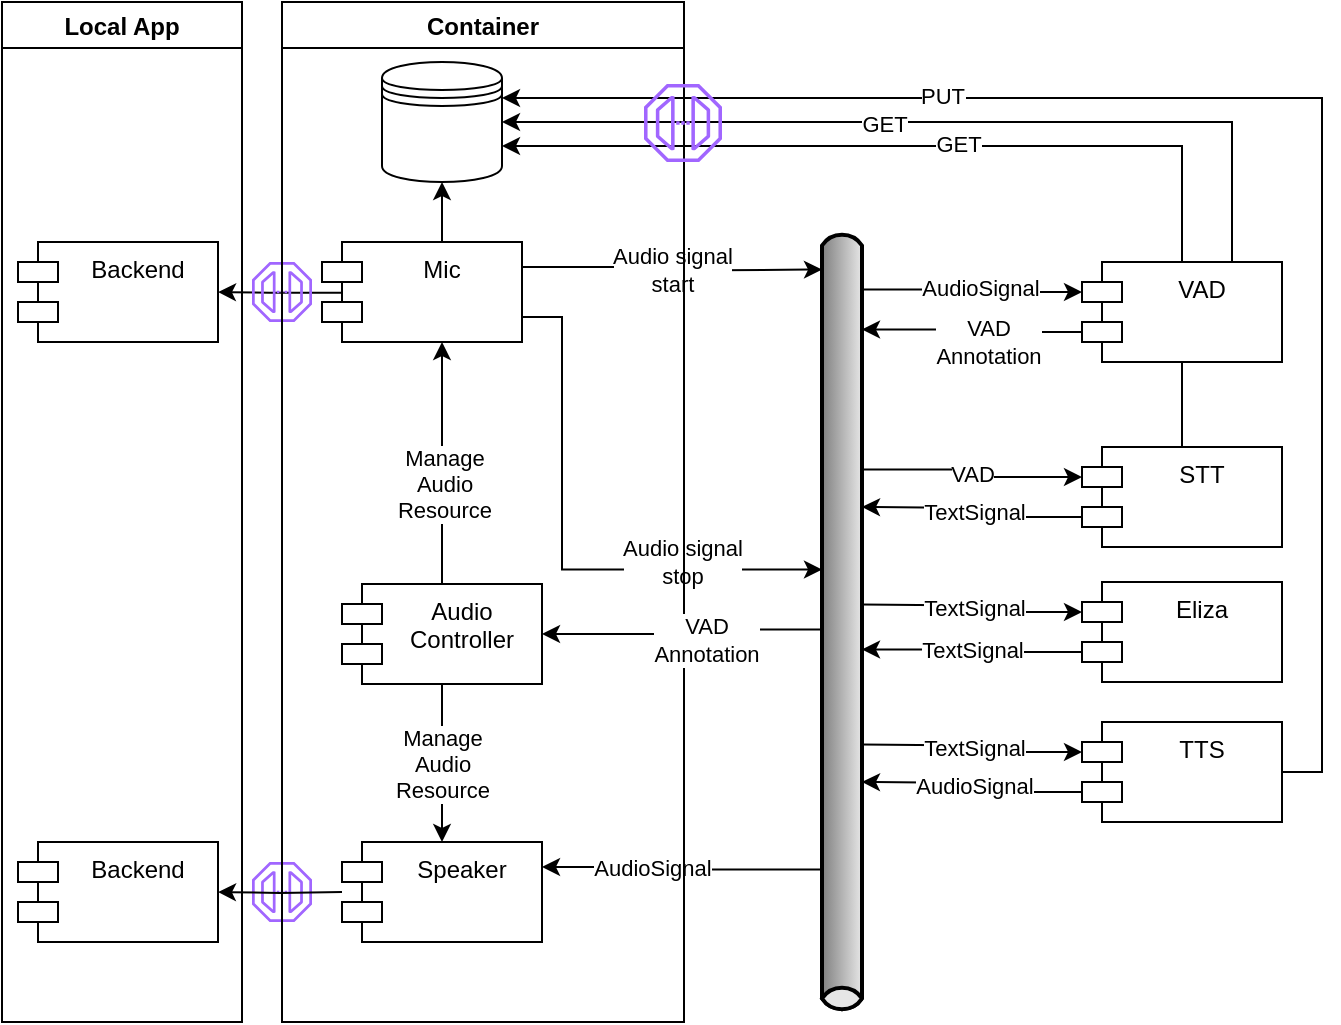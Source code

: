<mxfile version="15.2.7" type="device"><diagram id="Zr7V08PuUnPLeEfGgtiN" name="Page-1"><mxGraphModel dx="1172" dy="658" grid="1" gridSize="10" guides="1" tooltips="1" connect="1" arrows="1" fold="1" page="1" pageScale="1" pageWidth="1169" pageHeight="827" math="0" shadow="0"><root><mxCell id="0"/><mxCell id="1" parent="0"/><mxCell id="j-qPLIsldFIht5pisLqD-39" value="" style="sketch=0;outlineConnect=0;fontColor=#232F3E;gradientColor=none;fillColor=#A166FF;strokeColor=none;dashed=0;verticalLabelPosition=bottom;verticalAlign=top;align=center;html=1;fontSize=12;fontStyle=0;aspect=fixed;pointerEvents=1;shape=mxgraph.aws4.endpoint;" parent="1" vertex="1"><mxGeometry x="145" y="440" width="30" height="30" as="geometry"/></mxCell><mxCell id="j-qPLIsldFIht5pisLqD-59" style="edgeStyle=orthogonalEdgeStyle;rounded=0;orthogonalLoop=1;jettySize=auto;html=1;exitX=0.105;exitY=0.507;exitDx=0;exitDy=0;entryX=1;entryY=0.5;entryDx=0;entryDy=0;exitPerimeter=0;" parent="1" source="j-qPLIsldFIht5pisLqD-2" target="j-qPLIsldFIht5pisLqD-1" edge="1"><mxGeometry relative="1" as="geometry"/></mxCell><mxCell id="j-qPLIsldFIht5pisLqD-31" value="Audio signal&lt;br&gt;start" style="edgeStyle=orthogonalEdgeStyle;rounded=0;orthogonalLoop=1;jettySize=auto;html=1;exitX=1;exitY=0.25;exitDx=0;exitDy=0;entryX=0;entryY=1;entryDx=80;entryDy=0;entryPerimeter=0;" parent="1" source="j-qPLIsldFIht5pisLqD-2" edge="1"><mxGeometry relative="1" as="geometry"><mxPoint x="430" y="143.75" as="targetPoint"/></mxGeometry></mxCell><mxCell id="j-qPLIsldFIht5pisLqD-34" style="edgeStyle=orthogonalEdgeStyle;rounded=0;orthogonalLoop=1;jettySize=auto;html=1;exitX=0.5;exitY=0;exitDx=0;exitDy=0;entryX=0.5;entryY=1;entryDx=0;entryDy=0;" parent="1" source="j-qPLIsldFIht5pisLqD-2" target="j-qPLIsldFIht5pisLqD-33" edge="1"><mxGeometry relative="1" as="geometry"/></mxCell><mxCell id="j-qPLIsldFIht5pisLqD-2" value="Mic&#10;" style="shape=module;align=left;spacingLeft=20;align=center;verticalAlign=top;" parent="1" vertex="1"><mxGeometry x="180" y="130" width="100" height="50" as="geometry"/></mxCell><mxCell id="j-qPLIsldFIht5pisLqD-10" value="" style="sketch=0;outlineConnect=0;fontColor=#232F3E;gradientColor=none;fillColor=#A166FF;strokeColor=none;dashed=0;verticalLabelPosition=bottom;verticalAlign=top;align=center;html=1;fontSize=12;fontStyle=0;aspect=fixed;pointerEvents=1;shape=mxgraph.aws4.endpoint;" parent="1" vertex="1"><mxGeometry x="145" y="140" width="30" height="30" as="geometry"/></mxCell><mxCell id="j-qPLIsldFIht5pisLqD-21" style="edgeStyle=orthogonalEdgeStyle;rounded=0;orthogonalLoop=1;jettySize=auto;html=1;entryX=0;entryY=0;entryDx=0;entryDy=15;entryPerimeter=0;exitX=0;exitY=0;exitDx=30;exitDy=0;exitPerimeter=0;" parent="1" source="j-qPLIsldFIht5pisLqD-11" target="j-qPLIsldFIht5pisLqD-17" edge="1"><mxGeometry relative="1" as="geometry"><mxPoint x="450" y="155" as="sourcePoint"/></mxGeometry></mxCell><mxCell id="j-qPLIsldFIht5pisLqD-22" value="AudioSignal" style="edgeLabel;html=1;align=center;verticalAlign=middle;resizable=0;points=[];" parent="j-qPLIsldFIht5pisLqD-21" vertex="1" connectable="0"><mxGeometry x="-0.154" y="1" relative="1" as="geometry"><mxPoint x="12" as="offset"/></mxGeometry></mxCell><mxCell id="j-qPLIsldFIht5pisLqD-25" value="VAD" style="edgeStyle=orthogonalEdgeStyle;rounded=0;orthogonalLoop=1;jettySize=auto;html=1;exitX=0;exitY=0;exitDx=120;exitDy=0;exitPerimeter=0;entryX=0;entryY=0;entryDx=0;entryDy=15;entryPerimeter=0;" parent="1" source="j-qPLIsldFIht5pisLqD-11" target="j-qPLIsldFIht5pisLqD-18" edge="1"><mxGeometry relative="1" as="geometry"><mxPoint x="450" y="242.5" as="sourcePoint"/></mxGeometry></mxCell><mxCell id="j-qPLIsldFIht5pisLqD-52" style="edgeStyle=orthogonalEdgeStyle;rounded=0;orthogonalLoop=1;jettySize=auto;html=1;exitX=0;exitY=1;exitDx=320;exitDy=0;exitPerimeter=0;entryX=1;entryY=0.25;entryDx=0;entryDy=0;" parent="1" source="j-qPLIsldFIht5pisLqD-11" target="j-qPLIsldFIht5pisLqD-37" edge="1"><mxGeometry relative="1" as="geometry"/></mxCell><mxCell id="j-qPLIsldFIht5pisLqD-53" value="AudioSignal" style="edgeLabel;html=1;align=center;verticalAlign=middle;resizable=0;points=[];" parent="j-qPLIsldFIht5pisLqD-52" vertex="1" connectable="0"><mxGeometry x="0.227" relative="1" as="geometry"><mxPoint as="offset"/></mxGeometry></mxCell><mxCell id="j-qPLIsldFIht5pisLqD-11" value="" style="strokeWidth=2;strokeColor=#000000;dashed=0;align=center;html=1;fontSize=8;shape=mxgraph.eip.messageChannel;rotation=90;" parent="1" vertex="1"><mxGeometry x="243.75" y="310" width="392.5" height="20" as="geometry"/></mxCell><mxCell id="j-qPLIsldFIht5pisLqD-23" style="edgeStyle=orthogonalEdgeStyle;rounded=0;orthogonalLoop=1;jettySize=auto;html=1;exitX=0;exitY=0;exitDx=0;exitDy=35;exitPerimeter=0;entryX=0;entryY=0;entryDx=50;entryDy=0;entryPerimeter=0;" parent="1" source="j-qPLIsldFIht5pisLqD-17" target="j-qPLIsldFIht5pisLqD-11" edge="1"><mxGeometry relative="1" as="geometry"><mxPoint x="450" y="180" as="targetPoint"/></mxGeometry></mxCell><mxCell id="j-qPLIsldFIht5pisLqD-24" value="VAD&lt;br&gt;Annotation" style="edgeLabel;html=1;align=center;verticalAlign=middle;resizable=0;points=[];" parent="j-qPLIsldFIht5pisLqD-23" vertex="1" connectable="0"><mxGeometry x="-0.311" relative="1" as="geometry"><mxPoint x="-9" y="5" as="offset"/></mxGeometry></mxCell><mxCell id="j-qPLIsldFIht5pisLqD-35" style="edgeStyle=orthogonalEdgeStyle;rounded=0;orthogonalLoop=1;jettySize=auto;html=1;exitX=0.75;exitY=0;exitDx=0;exitDy=0;entryX=1;entryY=0.5;entryDx=0;entryDy=0;" parent="1" source="j-qPLIsldFIht5pisLqD-17" target="j-qPLIsldFIht5pisLqD-33" edge="1"><mxGeometry relative="1" as="geometry"/></mxCell><mxCell id="j-qPLIsldFIht5pisLqD-69" value="GET" style="edgeLabel;html=1;align=center;verticalAlign=middle;resizable=0;points=[];" parent="j-qPLIsldFIht5pisLqD-35" vertex="1" connectable="0"><mxGeometry x="0.124" y="1" relative="1" as="geometry"><mxPoint as="offset"/></mxGeometry></mxCell><mxCell id="j-qPLIsldFIht5pisLqD-26" value="TextSignal" style="edgeStyle=orthogonalEdgeStyle;rounded=0;orthogonalLoop=1;jettySize=auto;html=1;exitX=0;exitY=0;exitDx=0;exitDy=35;exitPerimeter=0;entryX=0;entryY=0;entryDx=110;entryDy=0;entryPerimeter=0;" parent="1" source="j-qPLIsldFIht5pisLqD-18" edge="1"><mxGeometry relative="1" as="geometry"><mxPoint x="450" y="262.5" as="targetPoint"/></mxGeometry></mxCell><mxCell id="j-qPLIsldFIht5pisLqD-36" style="edgeStyle=orthogonalEdgeStyle;rounded=0;orthogonalLoop=1;jettySize=auto;html=1;exitX=0.5;exitY=0;exitDx=0;exitDy=0;entryX=1;entryY=0.7;entryDx=0;entryDy=0;" parent="1" source="j-qPLIsldFIht5pisLqD-18" target="j-qPLIsldFIht5pisLqD-33" edge="1"><mxGeometry relative="1" as="geometry"/></mxCell><mxCell id="j-qPLIsldFIht5pisLqD-70" value="GET" style="edgeLabel;html=1;align=center;verticalAlign=middle;resizable=0;points=[];" parent="j-qPLIsldFIht5pisLqD-36" vertex="1" connectable="0"><mxGeometry x="0.07" y="-1" relative="1" as="geometry"><mxPoint as="offset"/></mxGeometry></mxCell><mxCell id="j-qPLIsldFIht5pisLqD-18" value="STT&#10;" style="shape=module;align=left;spacingLeft=20;align=center;verticalAlign=top;" parent="1" vertex="1"><mxGeometry x="560" y="232.5" width="100" height="50" as="geometry"/></mxCell><mxCell id="j-qPLIsldFIht5pisLqD-32" value="Audio signal&lt;br&gt;stop" style="edgeStyle=orthogonalEdgeStyle;rounded=0;orthogonalLoop=1;jettySize=auto;html=1;exitX=1;exitY=0.75;exitDx=0;exitDy=0;entryX=0;entryY=1;entryDx=170;entryDy=0;entryPerimeter=0;" parent="1" source="j-qPLIsldFIht5pisLqD-2" target="j-qPLIsldFIht5pisLqD-11" edge="1"><mxGeometry x="0.493" y="4" relative="1" as="geometry"><mxPoint x="430" y="168" as="targetPoint"/><mxPoint x="350" y="152.5" as="sourcePoint"/><Array as="points"><mxPoint x="300" y="168"/><mxPoint x="300" y="294"/></Array><mxPoint as="offset"/></mxGeometry></mxCell><mxCell id="j-qPLIsldFIht5pisLqD-17" value="VAD&#10;" style="shape=module;align=left;spacingLeft=20;align=center;verticalAlign=top;" parent="1" vertex="1"><mxGeometry x="560" y="140" width="100" height="50" as="geometry"/></mxCell><mxCell id="j-qPLIsldFIht5pisLqD-60" style="edgeStyle=orthogonalEdgeStyle;rounded=0;orthogonalLoop=1;jettySize=auto;html=1;" parent="1" target="j-qPLIsldFIht5pisLqD-40" edge="1"><mxGeometry relative="1" as="geometry"><mxPoint x="190" y="455" as="sourcePoint"/><mxPoint x="190" y="455" as="targetPoint"/></mxGeometry></mxCell><mxCell id="j-qPLIsldFIht5pisLqD-40" value="Backend&#10;" style="shape=module;align=left;spacingLeft=20;align=center;verticalAlign=top;" parent="1" vertex="1"><mxGeometry x="28" y="430" width="100" height="50" as="geometry"/></mxCell><mxCell id="j-qPLIsldFIht5pisLqD-41" value="TextSignal" style="edgeStyle=orthogonalEdgeStyle;rounded=0;orthogonalLoop=1;jettySize=auto;html=1;exitX=0;exitY=0;exitDx=120;exitDy=0;exitPerimeter=0;entryX=0;entryY=0;entryDx=0;entryDy=15;entryPerimeter=0;" parent="1" target="j-qPLIsldFIht5pisLqD-43" edge="1"><mxGeometry relative="1" as="geometry"><mxPoint x="450" y="311.25" as="sourcePoint"/></mxGeometry></mxCell><mxCell id="j-qPLIsldFIht5pisLqD-42" value="TextSignal" style="edgeStyle=orthogonalEdgeStyle;rounded=0;orthogonalLoop=1;jettySize=auto;html=1;exitX=0;exitY=0;exitDx=0;exitDy=35;exitPerimeter=0;entryX=0;entryY=0;entryDx=210;entryDy=0;entryPerimeter=0;" parent="1" source="j-qPLIsldFIht5pisLqD-43" target="j-qPLIsldFIht5pisLqD-11" edge="1"><mxGeometry relative="1" as="geometry"><mxPoint x="450" y="330" as="targetPoint"/></mxGeometry></mxCell><mxCell id="j-qPLIsldFIht5pisLqD-43" value="Eliza" style="shape=module;align=left;spacingLeft=20;align=center;verticalAlign=top;" parent="1" vertex="1"><mxGeometry x="560" y="300" width="100" height="50" as="geometry"/></mxCell><mxCell id="j-qPLIsldFIht5pisLqD-48" value="TextSignal" style="edgeStyle=orthogonalEdgeStyle;rounded=0;orthogonalLoop=1;jettySize=auto;html=1;exitX=0;exitY=0;exitDx=120;exitDy=0;exitPerimeter=0;entryX=0;entryY=0;entryDx=0;entryDy=15;entryPerimeter=0;" parent="1" target="j-qPLIsldFIht5pisLqD-50" edge="1"><mxGeometry relative="1" as="geometry"><mxPoint x="450" y="381.25" as="sourcePoint"/></mxGeometry></mxCell><mxCell id="j-qPLIsldFIht5pisLqD-49" value="AudioSignal" style="edgeStyle=orthogonalEdgeStyle;rounded=0;orthogonalLoop=1;jettySize=auto;html=1;exitX=0;exitY=0;exitDx=0;exitDy=35;exitPerimeter=0;entryX=0;entryY=0;entryDx=110;entryDy=0;entryPerimeter=0;" parent="1" source="j-qPLIsldFIht5pisLqD-50" edge="1"><mxGeometry relative="1" as="geometry"><mxPoint x="450" y="400" as="targetPoint"/></mxGeometry></mxCell><mxCell id="yQ8AR5ug0YSdqoUTDfor-1" style="edgeStyle=orthogonalEdgeStyle;rounded=0;orthogonalLoop=1;jettySize=auto;html=1;exitX=1;exitY=0.5;exitDx=0;exitDy=0;entryX=1;entryY=0.3;entryDx=0;entryDy=0;" edge="1" parent="1" source="j-qPLIsldFIht5pisLqD-50" target="j-qPLIsldFIht5pisLqD-33"><mxGeometry relative="1" as="geometry"/></mxCell><mxCell id="yQ8AR5ug0YSdqoUTDfor-2" value="PUT" style="edgeLabel;html=1;align=center;verticalAlign=middle;resizable=0;points=[];" vertex="1" connectable="0" parent="yQ8AR5ug0YSdqoUTDfor-1"><mxGeometry x="0.426" y="-1" relative="1" as="geometry"><mxPoint as="offset"/></mxGeometry></mxCell><mxCell id="j-qPLIsldFIht5pisLqD-50" value="TTS" style="shape=module;align=left;spacingLeft=20;align=center;verticalAlign=top;" parent="1" vertex="1"><mxGeometry x="560" y="370" width="100" height="50" as="geometry"/></mxCell><mxCell id="j-qPLIsldFIht5pisLqD-56" value="Container" style="swimlane;" parent="1" vertex="1"><mxGeometry x="160" y="10" width="201" height="510" as="geometry"/></mxCell><mxCell id="j-qPLIsldFIht5pisLqD-33" value="" style="shape=datastore;whiteSpace=wrap;html=1;" parent="j-qPLIsldFIht5pisLqD-56" vertex="1"><mxGeometry x="50" y="30" width="60" height="60" as="geometry"/></mxCell><mxCell id="j-qPLIsldFIht5pisLqD-57" value="" style="sketch=0;outlineConnect=0;fontColor=#232F3E;gradientColor=none;fillColor=#A166FF;strokeColor=none;dashed=0;verticalLabelPosition=bottom;verticalAlign=top;align=center;html=1;fontSize=12;fontStyle=0;aspect=fixed;pointerEvents=1;shape=mxgraph.aws4.endpoint;" parent="j-qPLIsldFIht5pisLqD-56" vertex="1"><mxGeometry x="181" y="41" width="39" height="39" as="geometry"/></mxCell><mxCell id="iSaLiZYjbmYRpGfgyJRL-5" value="Manage&lt;br&gt;Audio&lt;br&gt;Resource" style="edgeStyle=orthogonalEdgeStyle;rounded=0;orthogonalLoop=1;jettySize=auto;html=1;exitX=0.5;exitY=1;exitDx=0;exitDy=0;entryX=0.5;entryY=0;entryDx=0;entryDy=0;" parent="j-qPLIsldFIht5pisLqD-56" source="iSaLiZYjbmYRpGfgyJRL-1" target="j-qPLIsldFIht5pisLqD-37" edge="1"><mxGeometry relative="1" as="geometry"/></mxCell><mxCell id="iSaLiZYjbmYRpGfgyJRL-1" value="Audio&#10;Controller" style="shape=module;align=left;spacingLeft=20;align=center;verticalAlign=top;" parent="j-qPLIsldFIht5pisLqD-56" vertex="1"><mxGeometry x="30" y="291" width="100" height="50" as="geometry"/></mxCell><mxCell id="j-qPLIsldFIht5pisLqD-37" value="Speaker" style="shape=module;align=left;spacingLeft=20;align=center;verticalAlign=top;" parent="j-qPLIsldFIht5pisLqD-56" vertex="1"><mxGeometry x="30" y="420" width="100" height="50" as="geometry"/></mxCell><mxCell id="j-qPLIsldFIht5pisLqD-61" value="Local App" style="swimlane;" parent="1" vertex="1"><mxGeometry x="20" y="10" width="120" height="510" as="geometry"/></mxCell><mxCell id="j-qPLIsldFIht5pisLqD-1" value="Backend&#10;" style="shape=module;align=left;spacingLeft=20;align=center;verticalAlign=top;" parent="j-qPLIsldFIht5pisLqD-61" vertex="1"><mxGeometry x="8" y="120" width="100" height="50" as="geometry"/></mxCell><mxCell id="iSaLiZYjbmYRpGfgyJRL-2" style="edgeStyle=orthogonalEdgeStyle;rounded=0;orthogonalLoop=1;jettySize=auto;html=1;entryX=1;entryY=0.5;entryDx=0;entryDy=0;exitX=0;exitY=1;exitDx=200;exitDy=0;exitPerimeter=0;" parent="1" source="j-qPLIsldFIht5pisLqD-11" target="iSaLiZYjbmYRpGfgyJRL-1" edge="1"><mxGeometry relative="1" as="geometry"><mxPoint x="460" y="183.75" as="targetPoint"/><mxPoint x="430" y="345" as="sourcePoint"/></mxGeometry></mxCell><mxCell id="iSaLiZYjbmYRpGfgyJRL-3" value="VAD&lt;br&gt;Annotation" style="edgeLabel;html=1;align=center;verticalAlign=middle;resizable=0;points=[];" parent="iSaLiZYjbmYRpGfgyJRL-2" vertex="1" connectable="0"><mxGeometry x="-0.311" relative="1" as="geometry"><mxPoint x="-9" y="5" as="offset"/></mxGeometry></mxCell><mxCell id="iSaLiZYjbmYRpGfgyJRL-4" style="edgeStyle=orthogonalEdgeStyle;rounded=0;orthogonalLoop=1;jettySize=auto;html=1;exitX=0.5;exitY=0;exitDx=0;exitDy=0;" parent="1" source="iSaLiZYjbmYRpGfgyJRL-1" edge="1"><mxGeometry relative="1" as="geometry"><mxPoint x="240" y="180" as="targetPoint"/></mxGeometry></mxCell><mxCell id="iSaLiZYjbmYRpGfgyJRL-6" value="Manage&lt;br&gt;Audio&lt;br&gt;Resource" style="edgeLabel;html=1;align=center;verticalAlign=middle;resizable=0;points=[];" parent="iSaLiZYjbmYRpGfgyJRL-4" vertex="1" connectable="0"><mxGeometry x="-0.171" y="-1" relative="1" as="geometry"><mxPoint as="offset"/></mxGeometry></mxCell></root></mxGraphModel></diagram></mxfile>